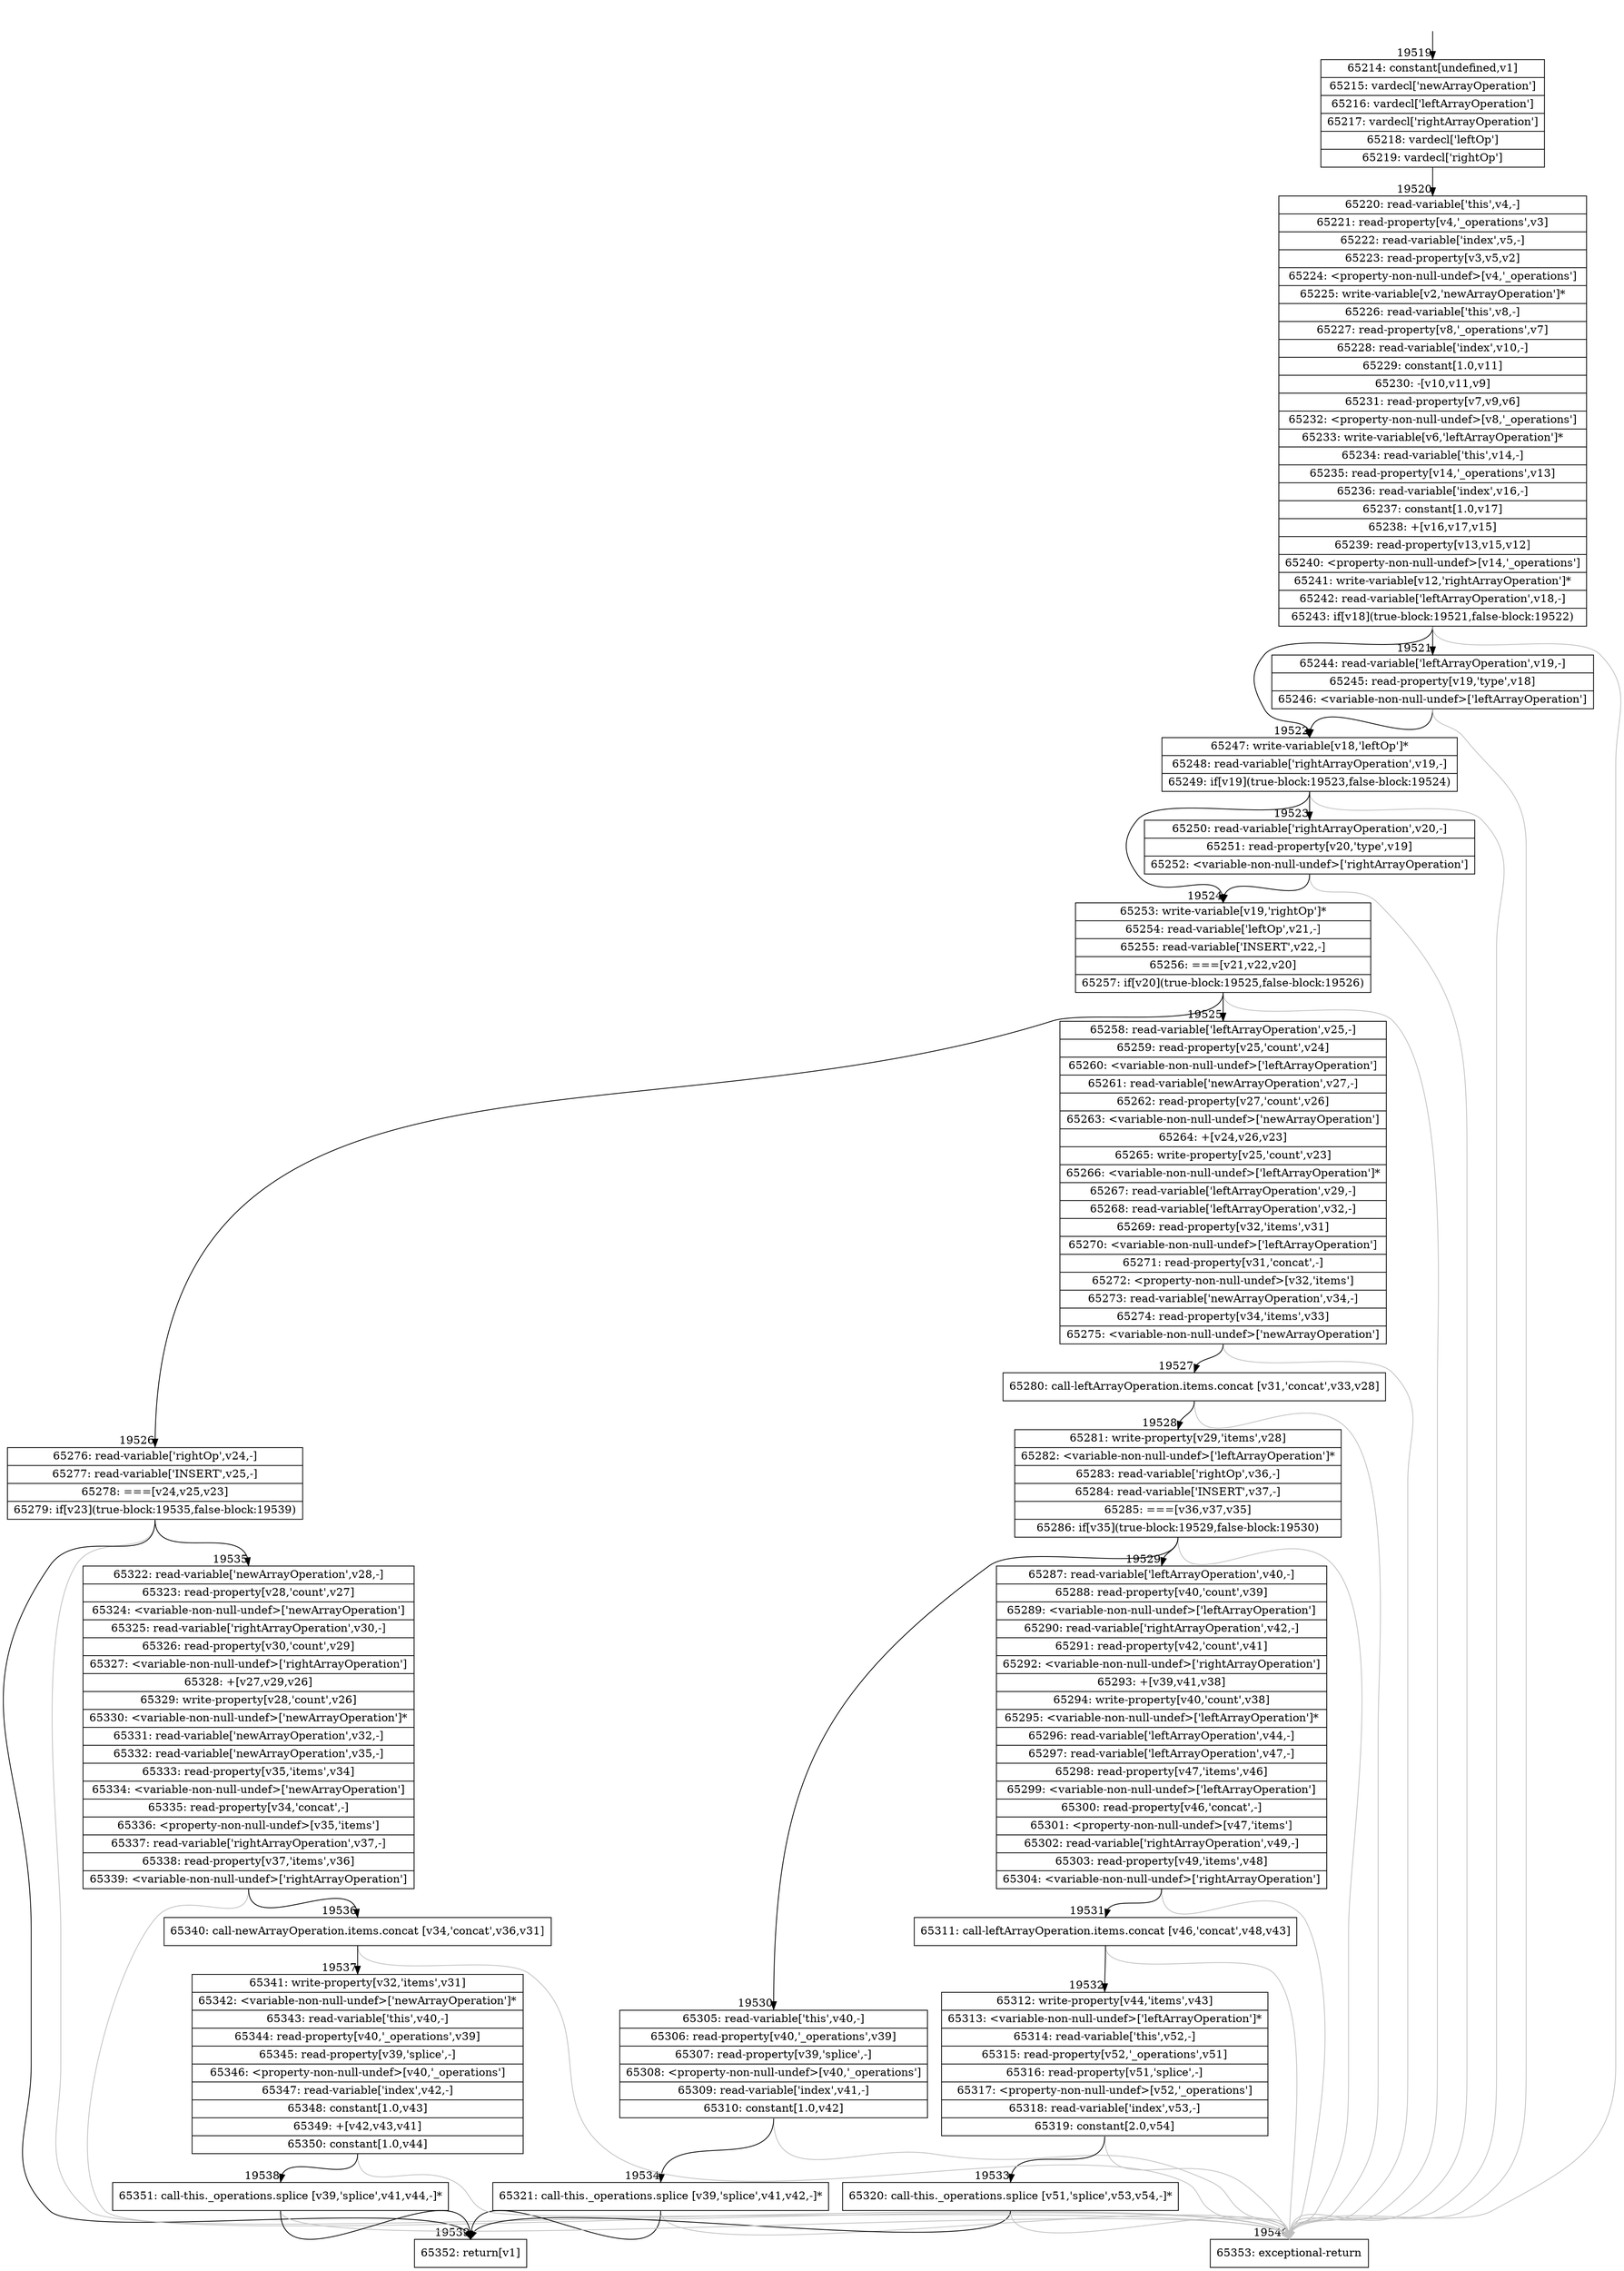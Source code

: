 digraph {
rankdir="TD"
BB_entry1681[shape=none,label=""];
BB_entry1681 -> BB19519 [tailport=s, headport=n, headlabel="    19519"]
BB19519 [shape=record label="{65214: constant[undefined,v1]|65215: vardecl['newArrayOperation']|65216: vardecl['leftArrayOperation']|65217: vardecl['rightArrayOperation']|65218: vardecl['leftOp']|65219: vardecl['rightOp']}" ] 
BB19519 -> BB19520 [tailport=s, headport=n, headlabel="      19520"]
BB19520 [shape=record label="{65220: read-variable['this',v4,-]|65221: read-property[v4,'_operations',v3]|65222: read-variable['index',v5,-]|65223: read-property[v3,v5,v2]|65224: \<property-non-null-undef\>[v4,'_operations']|65225: write-variable[v2,'newArrayOperation']*|65226: read-variable['this',v8,-]|65227: read-property[v8,'_operations',v7]|65228: read-variable['index',v10,-]|65229: constant[1.0,v11]|65230: -[v10,v11,v9]|65231: read-property[v7,v9,v6]|65232: \<property-non-null-undef\>[v8,'_operations']|65233: write-variable[v6,'leftArrayOperation']*|65234: read-variable['this',v14,-]|65235: read-property[v14,'_operations',v13]|65236: read-variable['index',v16,-]|65237: constant[1.0,v17]|65238: +[v16,v17,v15]|65239: read-property[v13,v15,v12]|65240: \<property-non-null-undef\>[v14,'_operations']|65241: write-variable[v12,'rightArrayOperation']*|65242: read-variable['leftArrayOperation',v18,-]|65243: if[v18](true-block:19521,false-block:19522)}" ] 
BB19520 -> BB19522 [tailport=s, headport=n, headlabel="      19522"]
BB19520 -> BB19521 [tailport=s, headport=n, headlabel="      19521"]
BB19520 -> BB19540 [tailport=s, headport=n, color=gray, headlabel="      19540"]
BB19521 [shape=record label="{65244: read-variable['leftArrayOperation',v19,-]|65245: read-property[v19,'type',v18]|65246: \<variable-non-null-undef\>['leftArrayOperation']}" ] 
BB19521 -> BB19522 [tailport=s, headport=n]
BB19521 -> BB19540 [tailport=s, headport=n, color=gray]
BB19522 [shape=record label="{65247: write-variable[v18,'leftOp']*|65248: read-variable['rightArrayOperation',v19,-]|65249: if[v19](true-block:19523,false-block:19524)}" ] 
BB19522 -> BB19524 [tailport=s, headport=n, headlabel="      19524"]
BB19522 -> BB19523 [tailport=s, headport=n, headlabel="      19523"]
BB19522 -> BB19540 [tailport=s, headport=n, color=gray]
BB19523 [shape=record label="{65250: read-variable['rightArrayOperation',v20,-]|65251: read-property[v20,'type',v19]|65252: \<variable-non-null-undef\>['rightArrayOperation']}" ] 
BB19523 -> BB19524 [tailport=s, headport=n]
BB19523 -> BB19540 [tailport=s, headport=n, color=gray]
BB19524 [shape=record label="{65253: write-variable[v19,'rightOp']*|65254: read-variable['leftOp',v21,-]|65255: read-variable['INSERT',v22,-]|65256: ===[v21,v22,v20]|65257: if[v20](true-block:19525,false-block:19526)}" ] 
BB19524 -> BB19525 [tailport=s, headport=n, headlabel="      19525"]
BB19524 -> BB19526 [tailport=s, headport=n, headlabel="      19526"]
BB19524 -> BB19540 [tailport=s, headport=n, color=gray]
BB19525 [shape=record label="{65258: read-variable['leftArrayOperation',v25,-]|65259: read-property[v25,'count',v24]|65260: \<variable-non-null-undef\>['leftArrayOperation']|65261: read-variable['newArrayOperation',v27,-]|65262: read-property[v27,'count',v26]|65263: \<variable-non-null-undef\>['newArrayOperation']|65264: +[v24,v26,v23]|65265: write-property[v25,'count',v23]|65266: \<variable-non-null-undef\>['leftArrayOperation']*|65267: read-variable['leftArrayOperation',v29,-]|65268: read-variable['leftArrayOperation',v32,-]|65269: read-property[v32,'items',v31]|65270: \<variable-non-null-undef\>['leftArrayOperation']|65271: read-property[v31,'concat',-]|65272: \<property-non-null-undef\>[v32,'items']|65273: read-variable['newArrayOperation',v34,-]|65274: read-property[v34,'items',v33]|65275: \<variable-non-null-undef\>['newArrayOperation']}" ] 
BB19525 -> BB19527 [tailport=s, headport=n, headlabel="      19527"]
BB19525 -> BB19540 [tailport=s, headport=n, color=gray]
BB19526 [shape=record label="{65276: read-variable['rightOp',v24,-]|65277: read-variable['INSERT',v25,-]|65278: ===[v24,v25,v23]|65279: if[v23](true-block:19535,false-block:19539)}" ] 
BB19526 -> BB19535 [tailport=s, headport=n, headlabel="      19535"]
BB19526 -> BB19539 [tailport=s, headport=n, headlabel="      19539"]
BB19526 -> BB19540 [tailport=s, headport=n, color=gray]
BB19527 [shape=record label="{65280: call-leftArrayOperation.items.concat [v31,'concat',v33,v28]}" ] 
BB19527 -> BB19528 [tailport=s, headport=n, headlabel="      19528"]
BB19527 -> BB19540 [tailport=s, headport=n, color=gray]
BB19528 [shape=record label="{65281: write-property[v29,'items',v28]|65282: \<variable-non-null-undef\>['leftArrayOperation']*|65283: read-variable['rightOp',v36,-]|65284: read-variable['INSERT',v37,-]|65285: ===[v36,v37,v35]|65286: if[v35](true-block:19529,false-block:19530)}" ] 
BB19528 -> BB19529 [tailport=s, headport=n, headlabel="      19529"]
BB19528 -> BB19530 [tailport=s, headport=n, headlabel="      19530"]
BB19528 -> BB19540 [tailport=s, headport=n, color=gray]
BB19529 [shape=record label="{65287: read-variable['leftArrayOperation',v40,-]|65288: read-property[v40,'count',v39]|65289: \<variable-non-null-undef\>['leftArrayOperation']|65290: read-variable['rightArrayOperation',v42,-]|65291: read-property[v42,'count',v41]|65292: \<variable-non-null-undef\>['rightArrayOperation']|65293: +[v39,v41,v38]|65294: write-property[v40,'count',v38]|65295: \<variable-non-null-undef\>['leftArrayOperation']*|65296: read-variable['leftArrayOperation',v44,-]|65297: read-variable['leftArrayOperation',v47,-]|65298: read-property[v47,'items',v46]|65299: \<variable-non-null-undef\>['leftArrayOperation']|65300: read-property[v46,'concat',-]|65301: \<property-non-null-undef\>[v47,'items']|65302: read-variable['rightArrayOperation',v49,-]|65303: read-property[v49,'items',v48]|65304: \<variable-non-null-undef\>['rightArrayOperation']}" ] 
BB19529 -> BB19531 [tailport=s, headport=n, headlabel="      19531"]
BB19529 -> BB19540 [tailport=s, headport=n, color=gray]
BB19530 [shape=record label="{65305: read-variable['this',v40,-]|65306: read-property[v40,'_operations',v39]|65307: read-property[v39,'splice',-]|65308: \<property-non-null-undef\>[v40,'_operations']|65309: read-variable['index',v41,-]|65310: constant[1.0,v42]}" ] 
BB19530 -> BB19534 [tailport=s, headport=n, headlabel="      19534"]
BB19530 -> BB19540 [tailport=s, headport=n, color=gray]
BB19531 [shape=record label="{65311: call-leftArrayOperation.items.concat [v46,'concat',v48,v43]}" ] 
BB19531 -> BB19532 [tailport=s, headport=n, headlabel="      19532"]
BB19531 -> BB19540 [tailport=s, headport=n, color=gray]
BB19532 [shape=record label="{65312: write-property[v44,'items',v43]|65313: \<variable-non-null-undef\>['leftArrayOperation']*|65314: read-variable['this',v52,-]|65315: read-property[v52,'_operations',v51]|65316: read-property[v51,'splice',-]|65317: \<property-non-null-undef\>[v52,'_operations']|65318: read-variable['index',v53,-]|65319: constant[2.0,v54]}" ] 
BB19532 -> BB19533 [tailport=s, headport=n, headlabel="      19533"]
BB19532 -> BB19540 [tailport=s, headport=n, color=gray]
BB19533 [shape=record label="{65320: call-this._operations.splice [v51,'splice',v53,v54,-]*}" ] 
BB19533 -> BB19539 [tailport=s, headport=n]
BB19533 -> BB19540 [tailport=s, headport=n, color=gray]
BB19534 [shape=record label="{65321: call-this._operations.splice [v39,'splice',v41,v42,-]*}" ] 
BB19534 -> BB19539 [tailport=s, headport=n]
BB19534 -> BB19540 [tailport=s, headport=n, color=gray]
BB19535 [shape=record label="{65322: read-variable['newArrayOperation',v28,-]|65323: read-property[v28,'count',v27]|65324: \<variable-non-null-undef\>['newArrayOperation']|65325: read-variable['rightArrayOperation',v30,-]|65326: read-property[v30,'count',v29]|65327: \<variable-non-null-undef\>['rightArrayOperation']|65328: +[v27,v29,v26]|65329: write-property[v28,'count',v26]|65330: \<variable-non-null-undef\>['newArrayOperation']*|65331: read-variable['newArrayOperation',v32,-]|65332: read-variable['newArrayOperation',v35,-]|65333: read-property[v35,'items',v34]|65334: \<variable-non-null-undef\>['newArrayOperation']|65335: read-property[v34,'concat',-]|65336: \<property-non-null-undef\>[v35,'items']|65337: read-variable['rightArrayOperation',v37,-]|65338: read-property[v37,'items',v36]|65339: \<variable-non-null-undef\>['rightArrayOperation']}" ] 
BB19535 -> BB19536 [tailport=s, headport=n, headlabel="      19536"]
BB19535 -> BB19540 [tailport=s, headport=n, color=gray]
BB19536 [shape=record label="{65340: call-newArrayOperation.items.concat [v34,'concat',v36,v31]}" ] 
BB19536 -> BB19537 [tailport=s, headport=n, headlabel="      19537"]
BB19536 -> BB19540 [tailport=s, headport=n, color=gray]
BB19537 [shape=record label="{65341: write-property[v32,'items',v31]|65342: \<variable-non-null-undef\>['newArrayOperation']*|65343: read-variable['this',v40,-]|65344: read-property[v40,'_operations',v39]|65345: read-property[v39,'splice',-]|65346: \<property-non-null-undef\>[v40,'_operations']|65347: read-variable['index',v42,-]|65348: constant[1.0,v43]|65349: +[v42,v43,v41]|65350: constant[1.0,v44]}" ] 
BB19537 -> BB19538 [tailport=s, headport=n, headlabel="      19538"]
BB19537 -> BB19540 [tailport=s, headport=n, color=gray]
BB19538 [shape=record label="{65351: call-this._operations.splice [v39,'splice',v41,v44,-]*}" ] 
BB19538 -> BB19539 [tailport=s, headport=n]
BB19538 -> BB19540 [tailport=s, headport=n, color=gray]
BB19539 [shape=record label="{65352: return[v1]}" ] 
BB19540 [shape=record label="{65353: exceptional-return}" ] 
//#$~ 36526
}
